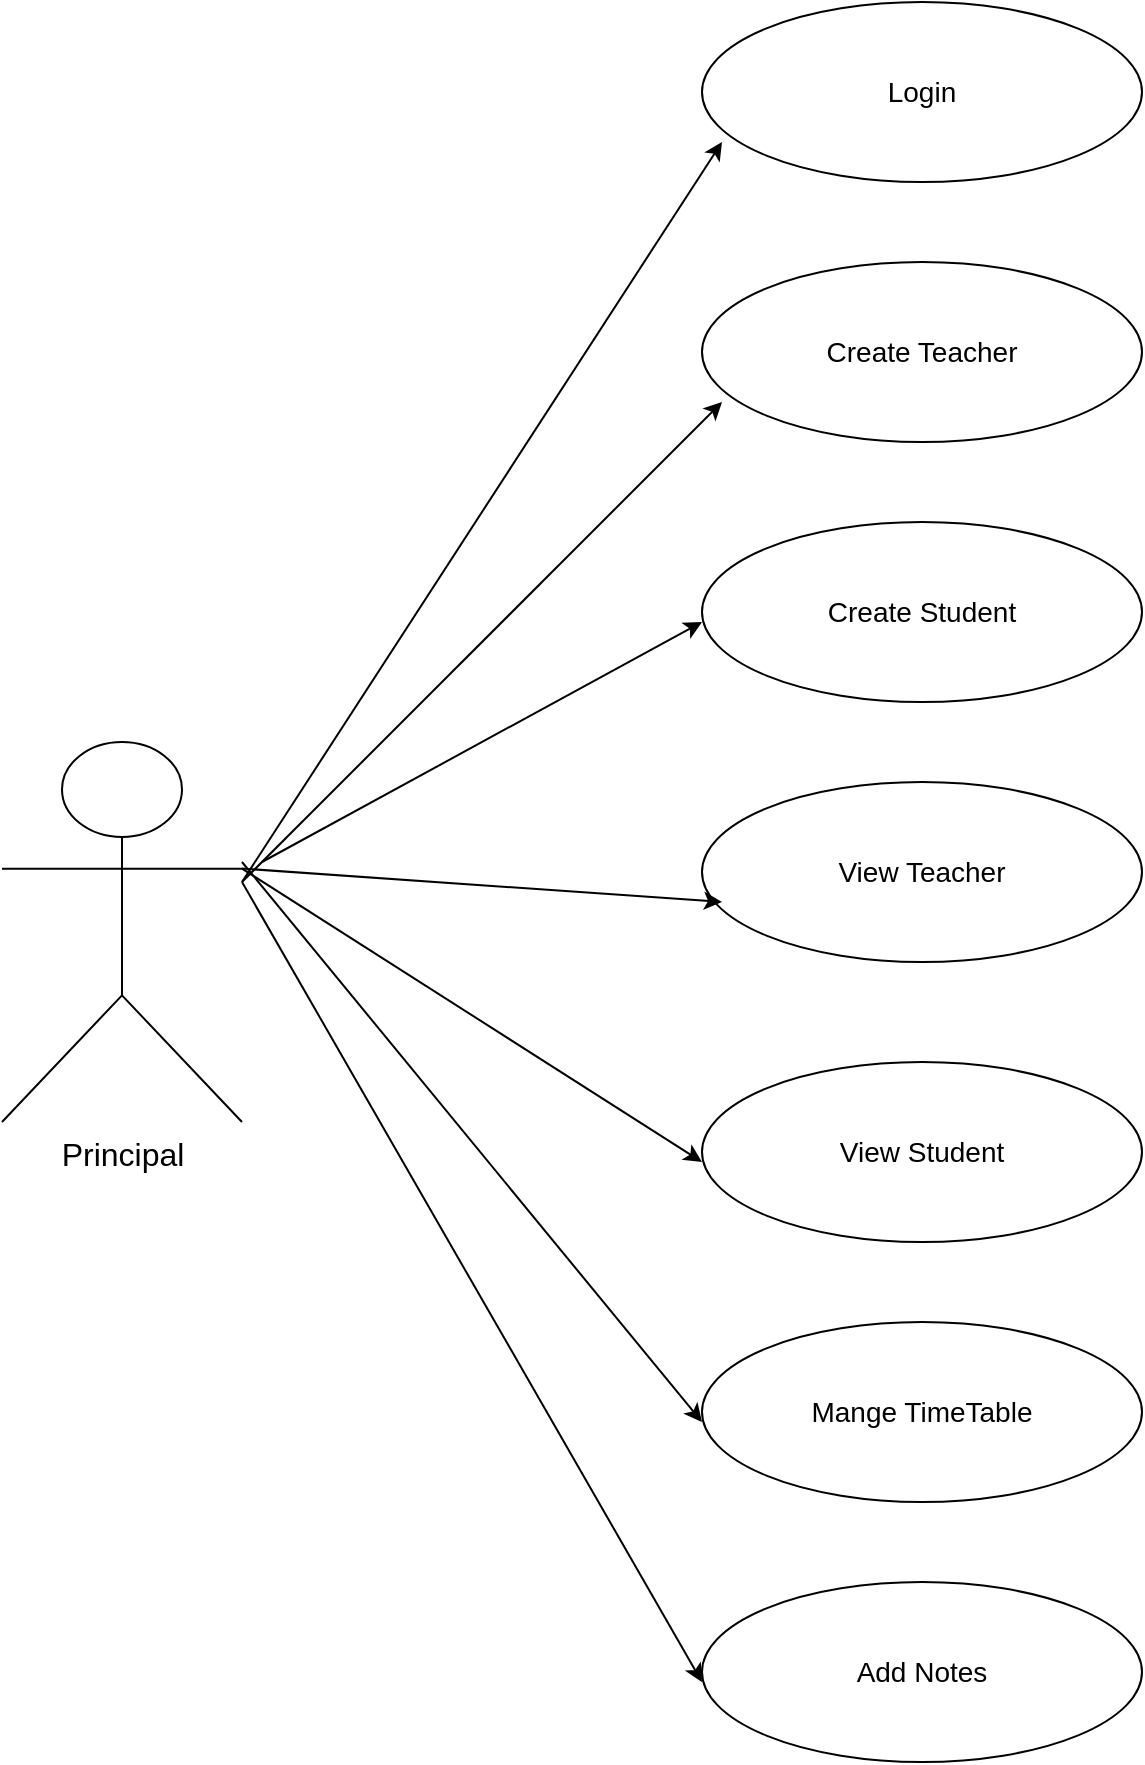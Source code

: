 <mxfile version="23.0.2" type="device">
  <diagram name="Page-1" id="Gt7Xn_VibK85hKQhlHrd">
    <mxGraphModel dx="1434" dy="746" grid="1" gridSize="10" guides="1" tooltips="1" connect="1" arrows="1" fold="1" page="1" pageScale="1" pageWidth="850" pageHeight="1100" math="0" shadow="0">
      <root>
        <mxCell id="0" />
        <mxCell id="1" parent="0" />
        <mxCell id="GuUhl3rqNujyrFn6tY3T-1" value="&lt;font style=&quot;font-size: 16px;&quot;&gt;Principal&lt;/font&gt;" style="shape=umlActor;verticalLabelPosition=bottom;verticalAlign=top;html=1;outlineConnect=0;" parent="1" vertex="1">
          <mxGeometry x="10" y="400" width="120" height="190" as="geometry" />
        </mxCell>
        <mxCell id="GuUhl3rqNujyrFn6tY3T-2" value="&lt;font style=&quot;font-size: 14px;&quot;&gt;Login&lt;/font&gt;" style="ellipse;whiteSpace=wrap;html=1;" parent="1" vertex="1">
          <mxGeometry x="360" y="30" width="220" height="90" as="geometry" />
        </mxCell>
        <mxCell id="GuUhl3rqNujyrFn6tY3T-7" value="&lt;div&gt;&lt;font style=&quot;font-size: 14px;&quot;&gt;Mange TimeTable&lt;/font&gt;&lt;/div&gt;" style="ellipse;whiteSpace=wrap;html=1;" parent="1" vertex="1">
          <mxGeometry x="360" y="690" width="220" height="90" as="geometry" />
        </mxCell>
        <mxCell id="GuUhl3rqNujyrFn6tY3T-8" value="&lt;div&gt;&lt;font style=&quot;font-size: 14px;&quot;&gt;Add Notes&lt;/font&gt;&lt;/div&gt;" style="ellipse;whiteSpace=wrap;html=1;" parent="1" vertex="1">
          <mxGeometry x="360" y="820" width="220" height="90" as="geometry" />
        </mxCell>
        <mxCell id="GuUhl3rqNujyrFn6tY3T-9" value="&lt;div&gt;&lt;font style=&quot;font-size: 14px;&quot;&gt;View Student&lt;/font&gt;&lt;/div&gt;" style="ellipse;whiteSpace=wrap;html=1;" parent="1" vertex="1">
          <mxGeometry x="360" y="560" width="220" height="90" as="geometry" />
        </mxCell>
        <mxCell id="GuUhl3rqNujyrFn6tY3T-10" value="&lt;span style=&quot;font-size: 14px;&quot;&gt;View Teacher&lt;/span&gt;" style="ellipse;whiteSpace=wrap;html=1;" parent="1" vertex="1">
          <mxGeometry x="360" y="420" width="220" height="90" as="geometry" />
        </mxCell>
        <mxCell id="GuUhl3rqNujyrFn6tY3T-11" value="&lt;font style=&quot;font-size: 14px;&quot;&gt;Create Student&lt;/font&gt;" style="ellipse;whiteSpace=wrap;html=1;" parent="1" vertex="1">
          <mxGeometry x="360" y="290" width="220" height="90" as="geometry" />
        </mxCell>
        <mxCell id="GuUhl3rqNujyrFn6tY3T-12" value="&lt;font style=&quot;font-size: 14px;&quot;&gt;Create Teacher&lt;/font&gt;" style="ellipse;whiteSpace=wrap;html=1;" parent="1" vertex="1">
          <mxGeometry x="360" y="160" width="220" height="90" as="geometry" />
        </mxCell>
        <mxCell id="GuUhl3rqNujyrFn6tY3T-15" value="" style="endArrow=classic;html=1;rounded=0;" parent="1" edge="1">
          <mxGeometry width="50" height="50" relative="1" as="geometry">
            <mxPoint x="130" y="470" as="sourcePoint" />
            <mxPoint x="370" y="100" as="targetPoint" />
          </mxGeometry>
        </mxCell>
        <mxCell id="GuUhl3rqNujyrFn6tY3T-16" value="" style="endArrow=classic;html=1;rounded=0;" parent="1" edge="1">
          <mxGeometry width="50" height="50" relative="1" as="geometry">
            <mxPoint x="130" y="470" as="sourcePoint" />
            <mxPoint x="370" y="230" as="targetPoint" />
          </mxGeometry>
        </mxCell>
        <mxCell id="GuUhl3rqNujyrFn6tY3T-17" value="" style="endArrow=classic;html=1;rounded=0;" parent="1" edge="1">
          <mxGeometry width="50" height="50" relative="1" as="geometry">
            <mxPoint x="140" y="460" as="sourcePoint" />
            <mxPoint x="360" y="340" as="targetPoint" />
          </mxGeometry>
        </mxCell>
        <mxCell id="GuUhl3rqNujyrFn6tY3T-18" value="" style="endArrow=classic;html=1;rounded=0;exitX=1;exitY=0.333;exitDx=0;exitDy=0;exitPerimeter=0;" parent="1" edge="1" source="GuUhl3rqNujyrFn6tY3T-1">
          <mxGeometry width="50" height="50" relative="1" as="geometry">
            <mxPoint x="140" y="470" as="sourcePoint" />
            <mxPoint x="370" y="480" as="targetPoint" />
          </mxGeometry>
        </mxCell>
        <mxCell id="GuUhl3rqNujyrFn6tY3T-19" value="" style="endArrow=classic;html=1;rounded=0;exitX=1;exitY=0.333;exitDx=0;exitDy=0;exitPerimeter=0;" parent="1" source="GuUhl3rqNujyrFn6tY3T-1" edge="1">
          <mxGeometry width="50" height="50" relative="1" as="geometry">
            <mxPoint x="310" y="660" as="sourcePoint" />
            <mxPoint x="360" y="610" as="targetPoint" />
          </mxGeometry>
        </mxCell>
        <mxCell id="GuUhl3rqNujyrFn6tY3T-20" value="" style="endArrow=classic;html=1;rounded=0;" parent="1" edge="1">
          <mxGeometry width="50" height="50" relative="1" as="geometry">
            <mxPoint x="130" y="460" as="sourcePoint" />
            <mxPoint x="360" y="740" as="targetPoint" />
          </mxGeometry>
        </mxCell>
        <mxCell id="GuUhl3rqNujyrFn6tY3T-21" value="" style="endArrow=classic;html=1;rounded=0;" parent="1" edge="1">
          <mxGeometry width="50" height="50" relative="1" as="geometry">
            <mxPoint x="130" y="470" as="sourcePoint" />
            <mxPoint x="360" y="870" as="targetPoint" />
          </mxGeometry>
        </mxCell>
      </root>
    </mxGraphModel>
  </diagram>
</mxfile>
